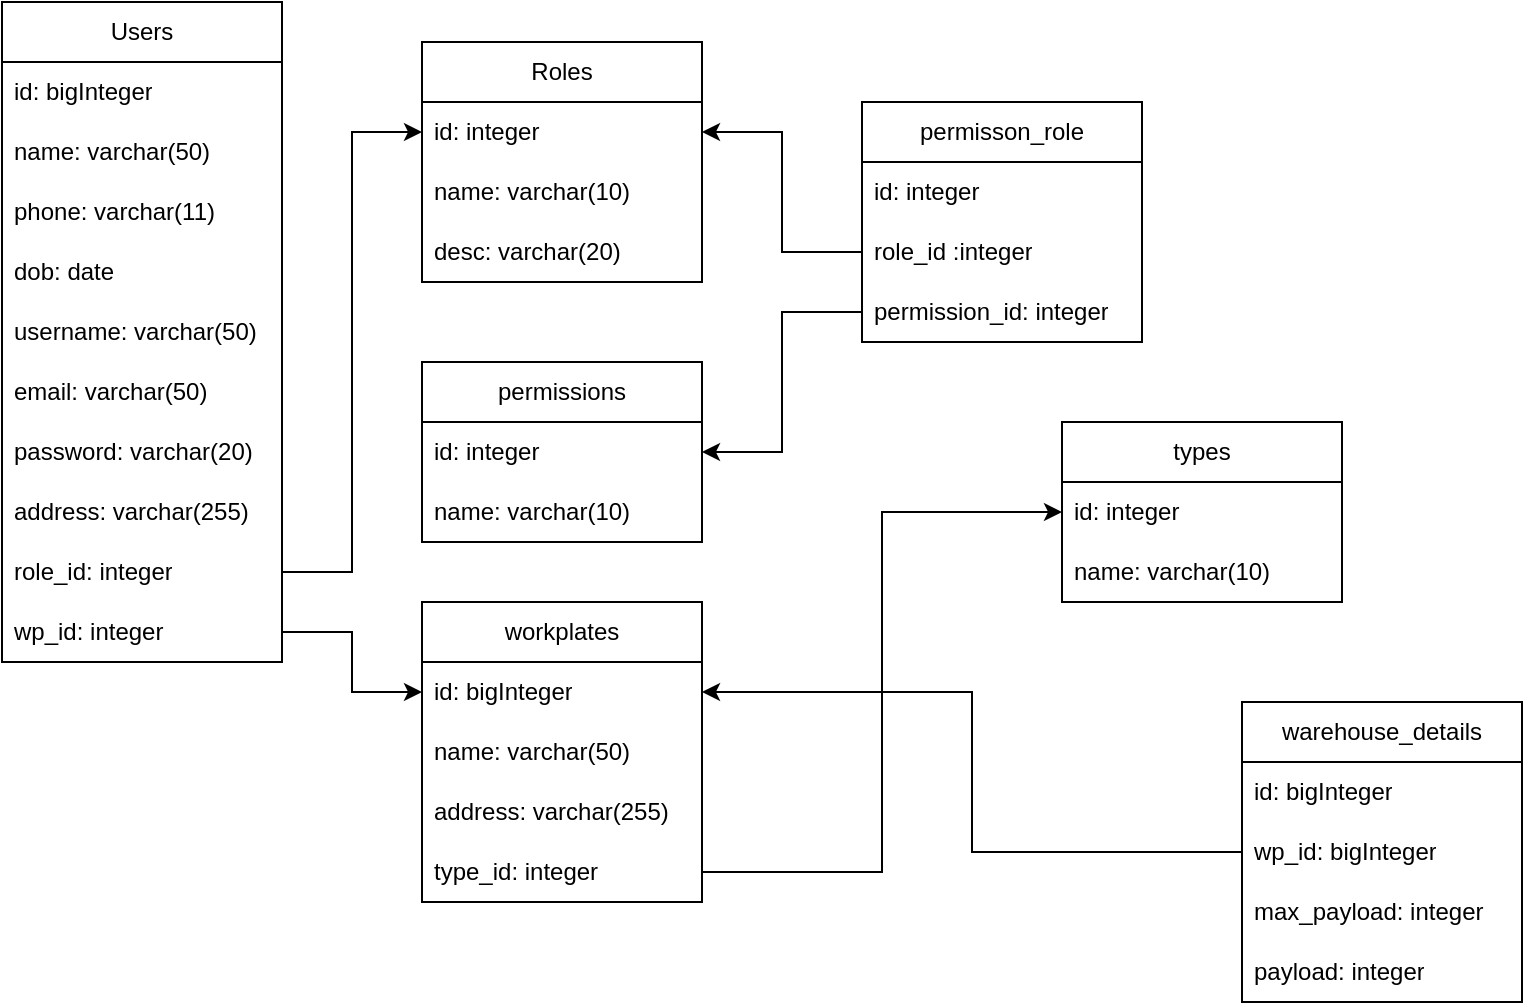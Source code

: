 <mxfile version="23.1.1" type="github">
  <diagram name="Page-1" id="fyq1LNVvedSJjNFzMKdL">
    <mxGraphModel dx="1042" dy="535" grid="1" gridSize="10" guides="1" tooltips="1" connect="1" arrows="1" fold="1" page="1" pageScale="1" pageWidth="850" pageHeight="1100" math="0" shadow="0">
      <root>
        <mxCell id="0" />
        <mxCell id="1" parent="0" />
        <mxCell id="hRVcGIVAPfzSq2q4UuoX-2" value="Users" style="swimlane;fontStyle=0;childLayout=stackLayout;horizontal=1;startSize=30;horizontalStack=0;resizeParent=1;resizeParentMax=0;resizeLast=0;collapsible=1;marginBottom=0;whiteSpace=wrap;html=1;" parent="1" vertex="1">
          <mxGeometry x="50" y="30" width="140" height="330" as="geometry" />
        </mxCell>
        <mxCell id="hRVcGIVAPfzSq2q4UuoX-3" value="id: bigInteger" style="text;strokeColor=none;fillColor=none;align=left;verticalAlign=middle;spacingLeft=4;spacingRight=4;overflow=hidden;points=[[0,0.5],[1,0.5]];portConstraint=eastwest;rotatable=0;whiteSpace=wrap;html=1;" parent="hRVcGIVAPfzSq2q4UuoX-2" vertex="1">
          <mxGeometry y="30" width="140" height="30" as="geometry" />
        </mxCell>
        <mxCell id="hRVcGIVAPfzSq2q4UuoX-4" value="name: varchar(50)&lt;br&gt;" style="text;strokeColor=none;fillColor=none;align=left;verticalAlign=middle;spacingLeft=4;spacingRight=4;overflow=hidden;points=[[0,0.5],[1,0.5]];portConstraint=eastwest;rotatable=0;whiteSpace=wrap;html=1;" parent="hRVcGIVAPfzSq2q4UuoX-2" vertex="1">
          <mxGeometry y="60" width="140" height="30" as="geometry" />
        </mxCell>
        <mxCell id="hRVcGIVAPfzSq2q4UuoX-5" value="phone: varchar(11)" style="text;strokeColor=none;fillColor=none;align=left;verticalAlign=middle;spacingLeft=4;spacingRight=4;overflow=hidden;points=[[0,0.5],[1,0.5]];portConstraint=eastwest;rotatable=0;whiteSpace=wrap;html=1;" parent="hRVcGIVAPfzSq2q4UuoX-2" vertex="1">
          <mxGeometry y="90" width="140" height="30" as="geometry" />
        </mxCell>
        <mxCell id="hRVcGIVAPfzSq2q4UuoX-6" value="dob: date" style="text;strokeColor=none;fillColor=none;align=left;verticalAlign=middle;spacingLeft=4;spacingRight=4;overflow=hidden;points=[[0,0.5],[1,0.5]];portConstraint=eastwest;rotatable=0;whiteSpace=wrap;html=1;" parent="hRVcGIVAPfzSq2q4UuoX-2" vertex="1">
          <mxGeometry y="120" width="140" height="30" as="geometry" />
        </mxCell>
        <mxCell id="hRVcGIVAPfzSq2q4UuoX-7" value="username: varchar(50)" style="text;strokeColor=none;fillColor=none;align=left;verticalAlign=middle;spacingLeft=4;spacingRight=4;overflow=hidden;points=[[0,0.5],[1,0.5]];portConstraint=eastwest;rotatable=0;whiteSpace=wrap;html=1;" parent="hRVcGIVAPfzSq2q4UuoX-2" vertex="1">
          <mxGeometry y="150" width="140" height="30" as="geometry" />
        </mxCell>
        <mxCell id="hRVcGIVAPfzSq2q4UuoX-8" value="email: varchar(50)" style="text;strokeColor=none;fillColor=none;align=left;verticalAlign=middle;spacingLeft=4;spacingRight=4;overflow=hidden;points=[[0,0.5],[1,0.5]];portConstraint=eastwest;rotatable=0;whiteSpace=wrap;html=1;" parent="hRVcGIVAPfzSq2q4UuoX-2" vertex="1">
          <mxGeometry y="180" width="140" height="30" as="geometry" />
        </mxCell>
        <mxCell id="hRVcGIVAPfzSq2q4UuoX-9" value="password: varchar(20)&lt;span id=&quot;docs-internal-guid-19f2e9f1-7fff-ade6-f1e6-df4fd4063c6c&quot;&gt;&lt;/span&gt;" style="text;strokeColor=none;fillColor=none;align=left;verticalAlign=middle;spacingLeft=4;spacingRight=4;overflow=hidden;points=[[0,0.5],[1,0.5]];portConstraint=eastwest;rotatable=0;whiteSpace=wrap;html=1;" parent="hRVcGIVAPfzSq2q4UuoX-2" vertex="1">
          <mxGeometry y="210" width="140" height="30" as="geometry" />
        </mxCell>
        <mxCell id="hRVcGIVAPfzSq2q4UuoX-10" value="address: varchar(255)&lt;span id=&quot;docs-internal-guid-19f2e9f1-7fff-ade6-f1e6-df4fd4063c6c&quot;&gt;&lt;/span&gt;" style="text;strokeColor=none;fillColor=none;align=left;verticalAlign=middle;spacingLeft=4;spacingRight=4;overflow=hidden;points=[[0,0.5],[1,0.5]];portConstraint=eastwest;rotatable=0;whiteSpace=wrap;html=1;" parent="hRVcGIVAPfzSq2q4UuoX-2" vertex="1">
          <mxGeometry y="240" width="140" height="30" as="geometry" />
        </mxCell>
        <mxCell id="hRVcGIVAPfzSq2q4UuoX-12" value="role_id: integer&lt;span id=&quot;docs-internal-guid-19f2e9f1-7fff-ade6-f1e6-df4fd4063c6c&quot;&gt;&lt;/span&gt;" style="text;strokeColor=none;fillColor=none;align=left;verticalAlign=middle;spacingLeft=4;spacingRight=4;overflow=hidden;points=[[0,0.5],[1,0.5]];portConstraint=eastwest;rotatable=0;whiteSpace=wrap;html=1;" parent="hRVcGIVAPfzSq2q4UuoX-2" vertex="1">
          <mxGeometry y="270" width="140" height="30" as="geometry" />
        </mxCell>
        <mxCell id="hRVcGIVAPfzSq2q4UuoX-54" value="wp_id: integer&lt;span id=&quot;docs-internal-guid-19f2e9f1-7fff-ade6-f1e6-df4fd4063c6c&quot;&gt;&lt;/span&gt;" style="text;strokeColor=none;fillColor=none;align=left;verticalAlign=middle;spacingLeft=4;spacingRight=4;overflow=hidden;points=[[0,0.5],[1,0.5]];portConstraint=eastwest;rotatable=0;whiteSpace=wrap;html=1;" parent="hRVcGIVAPfzSq2q4UuoX-2" vertex="1">
          <mxGeometry y="300" width="140" height="30" as="geometry" />
        </mxCell>
        <mxCell id="hRVcGIVAPfzSq2q4UuoX-13" value="Roles" style="swimlane;fontStyle=0;childLayout=stackLayout;horizontal=1;startSize=30;horizontalStack=0;resizeParent=1;resizeParentMax=0;resizeLast=0;collapsible=1;marginBottom=0;whiteSpace=wrap;html=1;" parent="1" vertex="1">
          <mxGeometry x="260" y="50" width="140" height="120" as="geometry" />
        </mxCell>
        <mxCell id="hRVcGIVAPfzSq2q4UuoX-14" value="id: integer" style="text;strokeColor=none;fillColor=none;align=left;verticalAlign=middle;spacingLeft=4;spacingRight=4;overflow=hidden;points=[[0,0.5],[1,0.5]];portConstraint=eastwest;rotatable=0;whiteSpace=wrap;html=1;" parent="hRVcGIVAPfzSq2q4UuoX-13" vertex="1">
          <mxGeometry y="30" width="140" height="30" as="geometry" />
        </mxCell>
        <mxCell id="hRVcGIVAPfzSq2q4UuoX-15" value="name: varchar(10)" style="text;strokeColor=none;fillColor=none;align=left;verticalAlign=middle;spacingLeft=4;spacingRight=4;overflow=hidden;points=[[0,0.5],[1,0.5]];portConstraint=eastwest;rotatable=0;whiteSpace=wrap;html=1;" parent="hRVcGIVAPfzSq2q4UuoX-13" vertex="1">
          <mxGeometry y="60" width="140" height="30" as="geometry" />
        </mxCell>
        <mxCell id="hRVcGIVAPfzSq2q4UuoX-16" value="desc: varchar(20)" style="text;strokeColor=none;fillColor=none;align=left;verticalAlign=middle;spacingLeft=4;spacingRight=4;overflow=hidden;points=[[0,0.5],[1,0.5]];portConstraint=eastwest;rotatable=0;whiteSpace=wrap;html=1;" parent="hRVcGIVAPfzSq2q4UuoX-13" vertex="1">
          <mxGeometry y="90" width="140" height="30" as="geometry" />
        </mxCell>
        <mxCell id="hRVcGIVAPfzSq2q4UuoX-17" style="edgeStyle=orthogonalEdgeStyle;rounded=0;orthogonalLoop=1;jettySize=auto;html=1;entryX=0;entryY=0.5;entryDx=0;entryDy=0;" parent="1" source="hRVcGIVAPfzSq2q4UuoX-12" target="hRVcGIVAPfzSq2q4UuoX-14" edge="1">
          <mxGeometry relative="1" as="geometry" />
        </mxCell>
        <mxCell id="hRVcGIVAPfzSq2q4UuoX-18" value="permissions" style="swimlane;fontStyle=0;childLayout=stackLayout;horizontal=1;startSize=30;horizontalStack=0;resizeParent=1;resizeParentMax=0;resizeLast=0;collapsible=1;marginBottom=0;whiteSpace=wrap;html=1;" parent="1" vertex="1">
          <mxGeometry x="260" y="210" width="140" height="90" as="geometry" />
        </mxCell>
        <mxCell id="hRVcGIVAPfzSq2q4UuoX-19" value="id: integer" style="text;strokeColor=none;fillColor=none;align=left;verticalAlign=middle;spacingLeft=4;spacingRight=4;overflow=hidden;points=[[0,0.5],[1,0.5]];portConstraint=eastwest;rotatable=0;whiteSpace=wrap;html=1;" parent="hRVcGIVAPfzSq2q4UuoX-18" vertex="1">
          <mxGeometry y="30" width="140" height="30" as="geometry" />
        </mxCell>
        <mxCell id="hRVcGIVAPfzSq2q4UuoX-20" value="name: varchar(10)" style="text;strokeColor=none;fillColor=none;align=left;verticalAlign=middle;spacingLeft=4;spacingRight=4;overflow=hidden;points=[[0,0.5],[1,0.5]];portConstraint=eastwest;rotatable=0;whiteSpace=wrap;html=1;" parent="hRVcGIVAPfzSq2q4UuoX-18" vertex="1">
          <mxGeometry y="60" width="140" height="30" as="geometry" />
        </mxCell>
        <mxCell id="hRVcGIVAPfzSq2q4UuoX-22" value="permisson_role" style="swimlane;fontStyle=0;childLayout=stackLayout;horizontal=1;startSize=30;horizontalStack=0;resizeParent=1;resizeParentMax=0;resizeLast=0;collapsible=1;marginBottom=0;whiteSpace=wrap;html=1;" parent="1" vertex="1">
          <mxGeometry x="480" y="80" width="140" height="120" as="geometry" />
        </mxCell>
        <mxCell id="hRVcGIVAPfzSq2q4UuoX-23" value="id: integer" style="text;strokeColor=none;fillColor=none;align=left;verticalAlign=middle;spacingLeft=4;spacingRight=4;overflow=hidden;points=[[0,0.5],[1,0.5]];portConstraint=eastwest;rotatable=0;whiteSpace=wrap;html=1;" parent="hRVcGIVAPfzSq2q4UuoX-22" vertex="1">
          <mxGeometry y="30" width="140" height="30" as="geometry" />
        </mxCell>
        <mxCell id="hRVcGIVAPfzSq2q4UuoX-24" value="role_id :integer" style="text;strokeColor=none;fillColor=none;align=left;verticalAlign=middle;spacingLeft=4;spacingRight=4;overflow=hidden;points=[[0,0.5],[1,0.5]];portConstraint=eastwest;rotatable=0;whiteSpace=wrap;html=1;" parent="hRVcGIVAPfzSq2q4UuoX-22" vertex="1">
          <mxGeometry y="60" width="140" height="30" as="geometry" />
        </mxCell>
        <mxCell id="hRVcGIVAPfzSq2q4UuoX-25" value="permission_id: integer" style="text;strokeColor=none;fillColor=none;align=left;verticalAlign=middle;spacingLeft=4;spacingRight=4;overflow=hidden;points=[[0,0.5],[1,0.5]];portConstraint=eastwest;rotatable=0;whiteSpace=wrap;html=1;" parent="hRVcGIVAPfzSq2q4UuoX-22" vertex="1">
          <mxGeometry y="90" width="140" height="30" as="geometry" />
        </mxCell>
        <mxCell id="hRVcGIVAPfzSq2q4UuoX-26" style="edgeStyle=orthogonalEdgeStyle;rounded=0;orthogonalLoop=1;jettySize=auto;html=1;entryX=1;entryY=0.5;entryDx=0;entryDy=0;" parent="1" source="hRVcGIVAPfzSq2q4UuoX-24" target="hRVcGIVAPfzSq2q4UuoX-14" edge="1">
          <mxGeometry relative="1" as="geometry" />
        </mxCell>
        <mxCell id="hRVcGIVAPfzSq2q4UuoX-27" style="edgeStyle=orthogonalEdgeStyle;rounded=0;orthogonalLoop=1;jettySize=auto;html=1;exitX=0;exitY=0.5;exitDx=0;exitDy=0;entryX=1;entryY=0.5;entryDx=0;entryDy=0;" parent="1" source="hRVcGIVAPfzSq2q4UuoX-25" target="hRVcGIVAPfzSq2q4UuoX-19" edge="1">
          <mxGeometry relative="1" as="geometry" />
        </mxCell>
        <mxCell id="hRVcGIVAPfzSq2q4UuoX-28" value="workplates" style="swimlane;fontStyle=0;childLayout=stackLayout;horizontal=1;startSize=30;horizontalStack=0;resizeParent=1;resizeParentMax=0;resizeLast=0;collapsible=1;marginBottom=0;whiteSpace=wrap;html=1;" parent="1" vertex="1">
          <mxGeometry x="260" y="330" width="140" height="150" as="geometry" />
        </mxCell>
        <mxCell id="hRVcGIVAPfzSq2q4UuoX-29" value="id: bigInteger" style="text;strokeColor=none;fillColor=none;align=left;verticalAlign=middle;spacingLeft=4;spacingRight=4;overflow=hidden;points=[[0,0.5],[1,0.5]];portConstraint=eastwest;rotatable=0;whiteSpace=wrap;html=1;" parent="hRVcGIVAPfzSq2q4UuoX-28" vertex="1">
          <mxGeometry y="30" width="140" height="30" as="geometry" />
        </mxCell>
        <mxCell id="hRVcGIVAPfzSq2q4UuoX-30" value="name: varchar(50)" style="text;strokeColor=none;fillColor=none;align=left;verticalAlign=middle;spacingLeft=4;spacingRight=4;overflow=hidden;points=[[0,0.5],[1,0.5]];portConstraint=eastwest;rotatable=0;whiteSpace=wrap;html=1;" parent="hRVcGIVAPfzSq2q4UuoX-28" vertex="1">
          <mxGeometry y="60" width="140" height="30" as="geometry" />
        </mxCell>
        <mxCell id="hRVcGIVAPfzSq2q4UuoX-31" value="address: varchar(255)" style="text;strokeColor=none;fillColor=none;align=left;verticalAlign=middle;spacingLeft=4;spacingRight=4;overflow=hidden;points=[[0,0.5],[1,0.5]];portConstraint=eastwest;rotatable=0;whiteSpace=wrap;html=1;" parent="hRVcGIVAPfzSq2q4UuoX-28" vertex="1">
          <mxGeometry y="90" width="140" height="30" as="geometry" />
        </mxCell>
        <mxCell id="hRVcGIVAPfzSq2q4UuoX-32" value="type_id: integer" style="text;strokeColor=none;fillColor=none;align=left;verticalAlign=middle;spacingLeft=4;spacingRight=4;overflow=hidden;points=[[0,0.5],[1,0.5]];portConstraint=eastwest;rotatable=0;whiteSpace=wrap;html=1;" parent="hRVcGIVAPfzSq2q4UuoX-28" vertex="1">
          <mxGeometry y="120" width="140" height="30" as="geometry" />
        </mxCell>
        <mxCell id="hRVcGIVAPfzSq2q4UuoX-34" value="types" style="swimlane;fontStyle=0;childLayout=stackLayout;horizontal=1;startSize=30;horizontalStack=0;resizeParent=1;resizeParentMax=0;resizeLast=0;collapsible=1;marginBottom=0;whiteSpace=wrap;html=1;" parent="1" vertex="1">
          <mxGeometry x="580" y="240" width="140" height="90" as="geometry" />
        </mxCell>
        <mxCell id="hRVcGIVAPfzSq2q4UuoX-35" value="id: integer" style="text;strokeColor=none;fillColor=none;align=left;verticalAlign=middle;spacingLeft=4;spacingRight=4;overflow=hidden;points=[[0,0.5],[1,0.5]];portConstraint=eastwest;rotatable=0;whiteSpace=wrap;html=1;" parent="hRVcGIVAPfzSq2q4UuoX-34" vertex="1">
          <mxGeometry y="30" width="140" height="30" as="geometry" />
        </mxCell>
        <mxCell id="hRVcGIVAPfzSq2q4UuoX-36" value="name: varchar(10)" style="text;strokeColor=none;fillColor=none;align=left;verticalAlign=middle;spacingLeft=4;spacingRight=4;overflow=hidden;points=[[0,0.5],[1,0.5]];portConstraint=eastwest;rotatable=0;whiteSpace=wrap;html=1;" parent="hRVcGIVAPfzSq2q4UuoX-34" vertex="1">
          <mxGeometry y="60" width="140" height="30" as="geometry" />
        </mxCell>
        <mxCell id="hRVcGIVAPfzSq2q4UuoX-38" style="edgeStyle=orthogonalEdgeStyle;rounded=0;orthogonalLoop=1;jettySize=auto;html=1;" parent="1" source="hRVcGIVAPfzSq2q4UuoX-32" target="hRVcGIVAPfzSq2q4UuoX-35" edge="1">
          <mxGeometry relative="1" as="geometry" />
        </mxCell>
        <mxCell id="hRVcGIVAPfzSq2q4UuoX-39" value="warehouse_details" style="swimlane;fontStyle=0;childLayout=stackLayout;horizontal=1;startSize=30;horizontalStack=0;resizeParent=1;resizeParentMax=0;resizeLast=0;collapsible=1;marginBottom=0;whiteSpace=wrap;html=1;" parent="1" vertex="1">
          <mxGeometry x="670" y="380" width="140" height="150" as="geometry" />
        </mxCell>
        <mxCell id="hRVcGIVAPfzSq2q4UuoX-40" value="id: bigInteger" style="text;strokeColor=none;fillColor=none;align=left;verticalAlign=middle;spacingLeft=4;spacingRight=4;overflow=hidden;points=[[0,0.5],[1,0.5]];portConstraint=eastwest;rotatable=0;whiteSpace=wrap;html=1;" parent="hRVcGIVAPfzSq2q4UuoX-39" vertex="1">
          <mxGeometry y="30" width="140" height="30" as="geometry" />
        </mxCell>
        <mxCell id="hRVcGIVAPfzSq2q4UuoX-55" value="wp_id: bigInteger" style="text;strokeColor=none;fillColor=none;align=left;verticalAlign=middle;spacingLeft=4;spacingRight=4;overflow=hidden;points=[[0,0.5],[1,0.5]];portConstraint=eastwest;rotatable=0;whiteSpace=wrap;html=1;" parent="hRVcGIVAPfzSq2q4UuoX-39" vertex="1">
          <mxGeometry y="60" width="140" height="30" as="geometry" />
        </mxCell>
        <mxCell id="hRVcGIVAPfzSq2q4UuoX-41" value="max_payload: integer" style="text;strokeColor=none;fillColor=none;align=left;verticalAlign=middle;spacingLeft=4;spacingRight=4;overflow=hidden;points=[[0,0.5],[1,0.5]];portConstraint=eastwest;rotatable=0;whiteSpace=wrap;html=1;" parent="hRVcGIVAPfzSq2q4UuoX-39" vertex="1">
          <mxGeometry y="90" width="140" height="30" as="geometry" />
        </mxCell>
        <mxCell id="hRVcGIVAPfzSq2q4UuoX-42" value="payload: integer" style="text;strokeColor=none;fillColor=none;align=left;verticalAlign=middle;spacingLeft=4;spacingRight=4;overflow=hidden;points=[[0,0.5],[1,0.5]];portConstraint=eastwest;rotatable=0;whiteSpace=wrap;html=1;" parent="hRVcGIVAPfzSq2q4UuoX-39" vertex="1">
          <mxGeometry y="120" width="140" height="30" as="geometry" />
        </mxCell>
        <mxCell id="hRVcGIVAPfzSq2q4UuoX-56" style="edgeStyle=orthogonalEdgeStyle;rounded=0;orthogonalLoop=1;jettySize=auto;html=1;" parent="1" source="hRVcGIVAPfzSq2q4UuoX-55" target="hRVcGIVAPfzSq2q4UuoX-29" edge="1">
          <mxGeometry relative="1" as="geometry" />
        </mxCell>
        <mxCell id="hRVcGIVAPfzSq2q4UuoX-57" style="edgeStyle=orthogonalEdgeStyle;rounded=0;orthogonalLoop=1;jettySize=auto;html=1;entryX=0;entryY=0.5;entryDx=0;entryDy=0;" parent="1" source="hRVcGIVAPfzSq2q4UuoX-54" target="hRVcGIVAPfzSq2q4UuoX-29" edge="1">
          <mxGeometry relative="1" as="geometry" />
        </mxCell>
      </root>
    </mxGraphModel>
  </diagram>
</mxfile>
